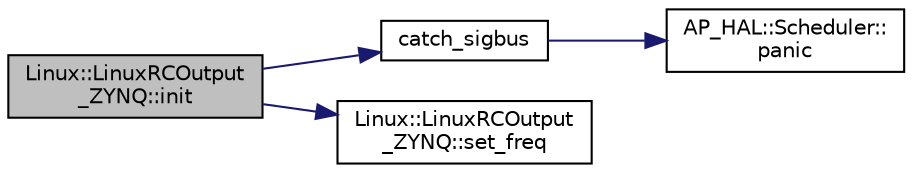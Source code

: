 digraph "Linux::LinuxRCOutput_ZYNQ::init"
{
 // INTERACTIVE_SVG=YES
  edge [fontname="Helvetica",fontsize="10",labelfontname="Helvetica",labelfontsize="10"];
  node [fontname="Helvetica",fontsize="10",shape=record];
  rankdir="LR";
  Node1 [label="Linux::LinuxRCOutput\l_ZYNQ::init",height=0.2,width=0.4,color="black", fillcolor="grey75", style="filled" fontcolor="black"];
  Node1 -> Node2 [color="midnightblue",fontsize="10",style="solid",fontname="Helvetica"];
  Node2 [label="catch_sigbus",height=0.2,width=0.4,color="black", fillcolor="white", style="filled",URL="$RCOutput__ZYNQ_8cpp.html#ae38f8ce16efbab679639a983f769906a"];
  Node2 -> Node3 [color="midnightblue",fontsize="10",style="solid",fontname="Helvetica"];
  Node3 [label="AP_HAL::Scheduler::\lpanic",height=0.2,width=0.4,color="black", fillcolor="white", style="filled",URL="$classAP__HAL_1_1Scheduler.html#a65f0d4e404d3e6fda4d8b0b101c9780f"];
  Node1 -> Node4 [color="midnightblue",fontsize="10",style="solid",fontname="Helvetica"];
  Node4 [label="Linux::LinuxRCOutput\l_ZYNQ::set_freq",height=0.2,width=0.4,color="black", fillcolor="white", style="filled",URL="$classLinux_1_1LinuxRCOutput__ZYNQ.html#aabd4c3cab7d02ed01ac2810ff4c42e44"];
}
